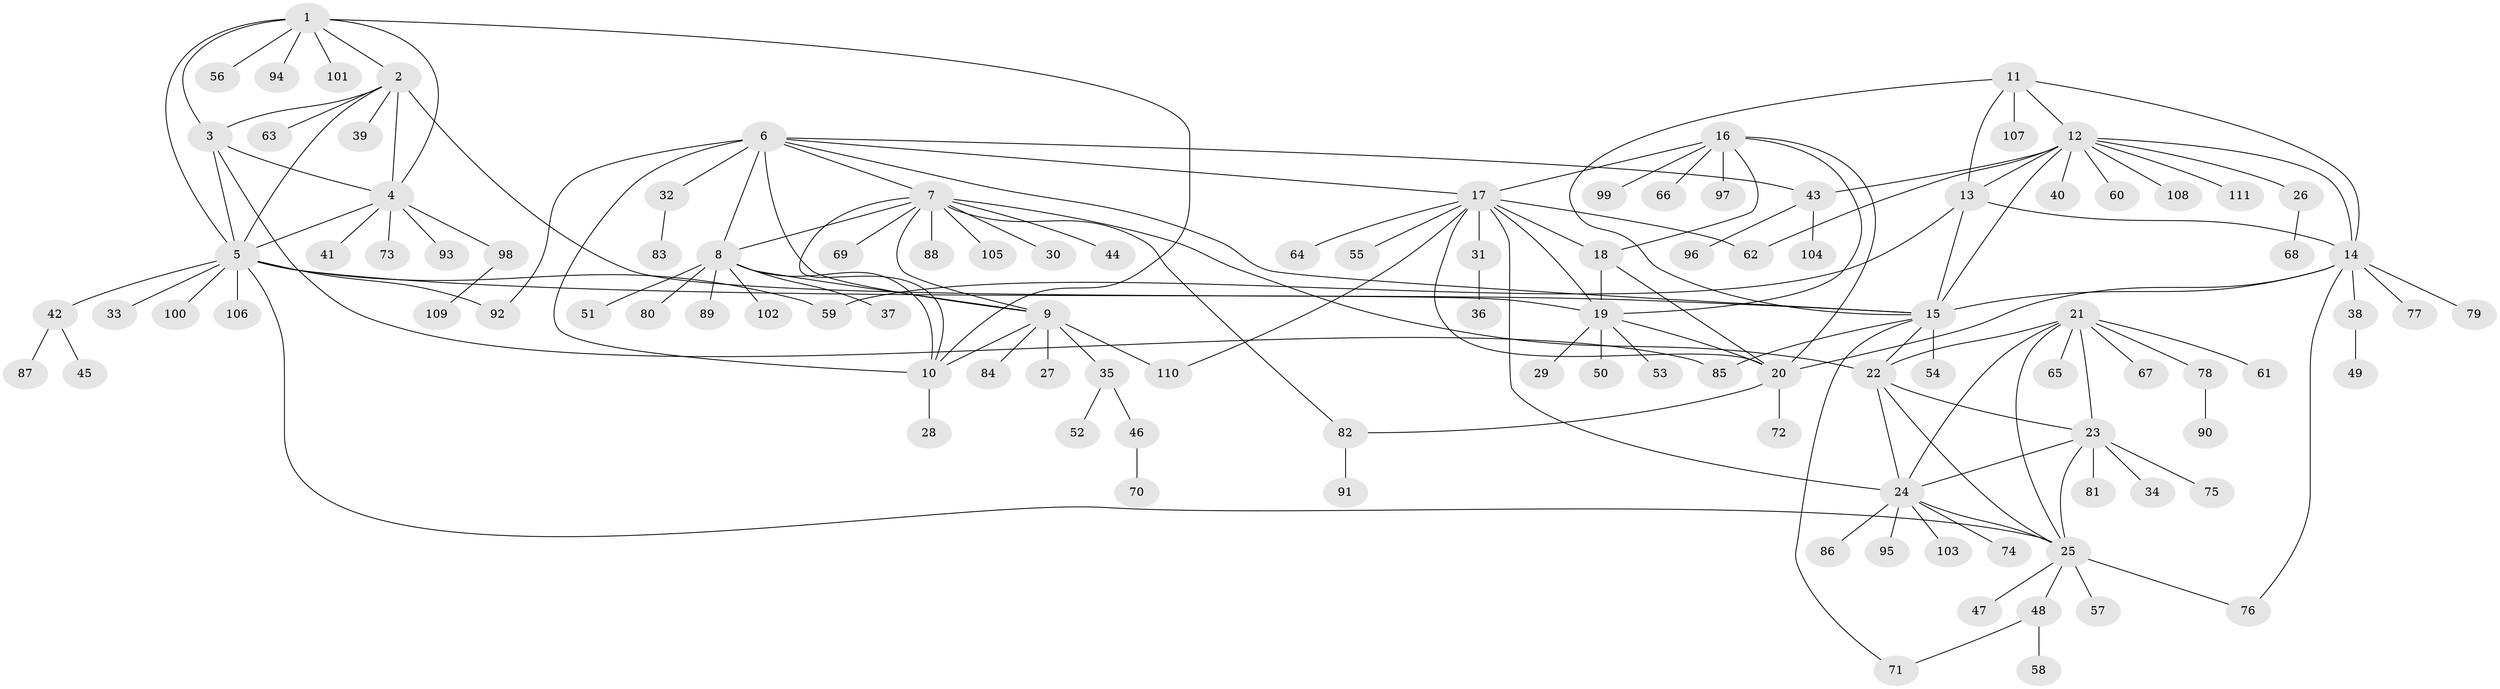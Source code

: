 // coarse degree distribution, {7: 0.03571428571428571, 6: 0.023809523809523808, 5: 0.05952380952380952, 11: 0.011904761904761904, 9: 0.023809523809523808, 10: 0.023809523809523808, 8: 0.023809523809523808, 4: 0.011904761904761904, 13: 0.011904761904761904, 12: 0.011904761904761904, 1: 0.6428571428571429, 3: 0.047619047619047616, 2: 0.07142857142857142}
// Generated by graph-tools (version 1.1) at 2025/42/03/06/25 10:42:14]
// undirected, 111 vertices, 155 edges
graph export_dot {
graph [start="1"]
  node [color=gray90,style=filled];
  1;
  2;
  3;
  4;
  5;
  6;
  7;
  8;
  9;
  10;
  11;
  12;
  13;
  14;
  15;
  16;
  17;
  18;
  19;
  20;
  21;
  22;
  23;
  24;
  25;
  26;
  27;
  28;
  29;
  30;
  31;
  32;
  33;
  34;
  35;
  36;
  37;
  38;
  39;
  40;
  41;
  42;
  43;
  44;
  45;
  46;
  47;
  48;
  49;
  50;
  51;
  52;
  53;
  54;
  55;
  56;
  57;
  58;
  59;
  60;
  61;
  62;
  63;
  64;
  65;
  66;
  67;
  68;
  69;
  70;
  71;
  72;
  73;
  74;
  75;
  76;
  77;
  78;
  79;
  80;
  81;
  82;
  83;
  84;
  85;
  86;
  87;
  88;
  89;
  90;
  91;
  92;
  93;
  94;
  95;
  96;
  97;
  98;
  99;
  100;
  101;
  102;
  103;
  104;
  105;
  106;
  107;
  108;
  109;
  110;
  111;
  1 -- 2;
  1 -- 3;
  1 -- 4;
  1 -- 5;
  1 -- 10;
  1 -- 56;
  1 -- 94;
  1 -- 101;
  2 -- 3;
  2 -- 4;
  2 -- 5;
  2 -- 19;
  2 -- 39;
  2 -- 63;
  3 -- 4;
  3 -- 5;
  3 -- 85;
  4 -- 5;
  4 -- 41;
  4 -- 73;
  4 -- 93;
  4 -- 98;
  5 -- 15;
  5 -- 25;
  5 -- 33;
  5 -- 42;
  5 -- 59;
  5 -- 92;
  5 -- 100;
  5 -- 106;
  6 -- 7;
  6 -- 8;
  6 -- 9;
  6 -- 10;
  6 -- 15;
  6 -- 17;
  6 -- 32;
  6 -- 43;
  6 -- 92;
  7 -- 8;
  7 -- 9;
  7 -- 10;
  7 -- 22;
  7 -- 30;
  7 -- 44;
  7 -- 69;
  7 -- 82;
  7 -- 88;
  7 -- 105;
  8 -- 9;
  8 -- 10;
  8 -- 37;
  8 -- 51;
  8 -- 80;
  8 -- 89;
  8 -- 102;
  9 -- 10;
  9 -- 27;
  9 -- 35;
  9 -- 84;
  9 -- 110;
  10 -- 28;
  11 -- 12;
  11 -- 13;
  11 -- 14;
  11 -- 15;
  11 -- 107;
  12 -- 13;
  12 -- 14;
  12 -- 15;
  12 -- 26;
  12 -- 40;
  12 -- 43;
  12 -- 60;
  12 -- 62;
  12 -- 108;
  12 -- 111;
  13 -- 14;
  13 -- 15;
  13 -- 59;
  14 -- 15;
  14 -- 20;
  14 -- 38;
  14 -- 76;
  14 -- 77;
  14 -- 79;
  15 -- 22;
  15 -- 54;
  15 -- 71;
  15 -- 85;
  16 -- 17;
  16 -- 18;
  16 -- 19;
  16 -- 20;
  16 -- 66;
  16 -- 97;
  16 -- 99;
  17 -- 18;
  17 -- 19;
  17 -- 20;
  17 -- 24;
  17 -- 31;
  17 -- 55;
  17 -- 62;
  17 -- 64;
  17 -- 110;
  18 -- 19;
  18 -- 20;
  19 -- 20;
  19 -- 29;
  19 -- 50;
  19 -- 53;
  20 -- 72;
  20 -- 82;
  21 -- 22;
  21 -- 23;
  21 -- 24;
  21 -- 25;
  21 -- 61;
  21 -- 65;
  21 -- 67;
  21 -- 78;
  22 -- 23;
  22 -- 24;
  22 -- 25;
  23 -- 24;
  23 -- 25;
  23 -- 34;
  23 -- 75;
  23 -- 81;
  24 -- 25;
  24 -- 74;
  24 -- 86;
  24 -- 95;
  24 -- 103;
  25 -- 47;
  25 -- 48;
  25 -- 57;
  25 -- 76;
  26 -- 68;
  31 -- 36;
  32 -- 83;
  35 -- 46;
  35 -- 52;
  38 -- 49;
  42 -- 45;
  42 -- 87;
  43 -- 96;
  43 -- 104;
  46 -- 70;
  48 -- 58;
  48 -- 71;
  78 -- 90;
  82 -- 91;
  98 -- 109;
}

